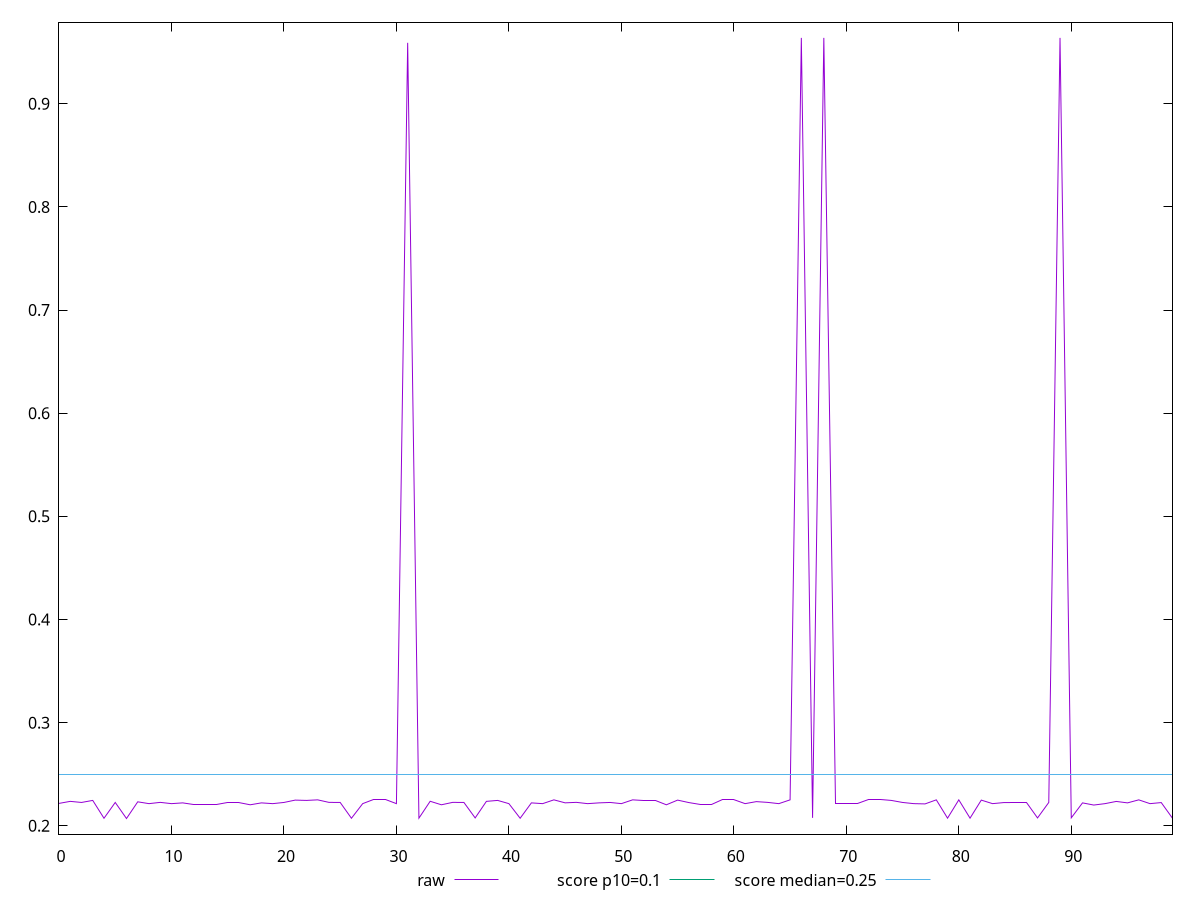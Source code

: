 reset

$raw <<EOF
0 0.22172205268012152
1 0.2236934373643663
2 0.22264363267686632
3 0.2246172654893663
4 0.20731867133246526
5 0.22264363267686632
6 0.20706671820746528
7 0.22325558132595485
8 0.22149190945095484
9 0.22271586778428817
10 0.22149190945095484
11 0.22222677273220484
12 0.2203821784125434
13 0.2203821784125434
14 0.2203821784125434
15 0.22264363267686632
16 0.22264363267686632
17 0.2203821784125434
18 0.22222677273220484
19 0.22149190945095484
20 0.22264363267686632
21 0.22491121080186632
22 0.22462345038519965
23 0.2251631639268663
24 0.22271586778428817
25 0.22264363267686632
26 0.20731867133246526
27 0.22149190945095484
28 0.2251631639268663
29 0.2251631639268663
30 0.22149190945095484
31 0.95905275132921
32 0.20740965440538192
33 0.22378442043728297
34 0.2203821784125434
35 0.22271586778428817
36 0.22264363267686632
37 0.20763361273871528
38 0.2236934373643663
39 0.22462345038519965
40 0.22149190945095484
41 0.20731867133246526
42 0.22222677273220484
43 0.22149190945095484
44 0.2251631639268663
45 0.22226876491970488
46 0.22273461574978298
47 0.22149190945095484
48 0.22222677273220484
49 0.22264363267686632
50 0.22149190945095484
51 0.2251631639268663
52 0.22491121080186632
53 0.22491121080186632
54 0.2203821784125434
55 0.22491121080186632
56 0.22252071804470486
57 0.2203821784125434
58 0.2203821784125434
59 0.2251631639268663
60 0.2251631639268663
61 0.22149190945095484
62 0.22344148423936633
63 0.22271586778428817
64 0.22149190945095484
65 0.2251631639268663
66 0.9638337368435329
67 0.20772459581163194
68 0.9638337368435329
69 0.22149190945095484
70 0.22149190945095484
71 0.22149190945095484
72 0.2251631639268663
73 0.2251631639268663
74 0.2246172654893663
75 0.22264363267686632
76 0.22149190945095484
77 0.22123995632595486
78 0.2251631639268663
79 0.20740965440538192
80 0.2251631639268663
81 0.20740965440538192
82 0.22491121080186632
83 0.22149190945095484
84 0.22252071804470486
85 0.22264363267686632
86 0.22264363267686632
87 0.20763361273871528
88 0.22264363267686632
89 0.9638337368435329
90 0.20772459581163194
91 0.22222677273220484
92 0.22013022528754342
93 0.22149190945095484
94 0.22363044908311633
95 0.22222677273220484
96 0.2251631639268663
97 0.22149190945095484
98 0.22252071804470486
99 0.20731867133246526
EOF

set key outside below
set xrange [0:99]
set yrange [0.19193137783474393:0.9789690772162543]
set trange [0.19193137783474393:0.9789690772162543]
set terminal svg size 640, 500 enhanced background rgb 'white'
set output "report_00020_2021-02-19T21:17:38.612Z2/cumulative-layout-shift/samples/pages+cached+noadtech+nomedia+nocss/raw/values.svg"

plot $raw title "raw" with line, \
     0.1 title "score p10=0.1", \
     0.25 title "score median=0.25"

reset

